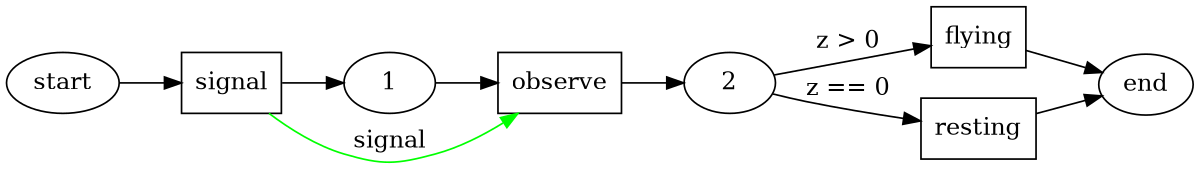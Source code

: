 digraph state_graph {
	rankdir=LR;
	size="8,5;"
	
	/* States */
	swarm_start [label = "start"];
	swarm_1 [label = "1"];
	swarm_2 [label = "2"];
	swarm_end [label = "end"];
	
	/* Functions */
	signal  [label = "signal", shape = rect];
	observe  [label = "observe", shape = rect];
	flying  [label = "flying", shape = rect];
	resting [label = "resting", shape = rect];
	
	/* Transitions */
	swarm_start -> signal [ label = ""];
	signal -> swarm_1;
	
	swarm_1 -> observe [ label = ""];
	observe -> swarm_2;
	
	swarm_2 -> flying [ label = "z > 0"];
	flying -> swarm_end;
	
	swarm_2 -> resting [ label = "z == 0"];
	resting -> swarm_end;
	
	/* Communications */
	signal -> observe [ label = "signal" color="#00ff00" constraint=false];
}